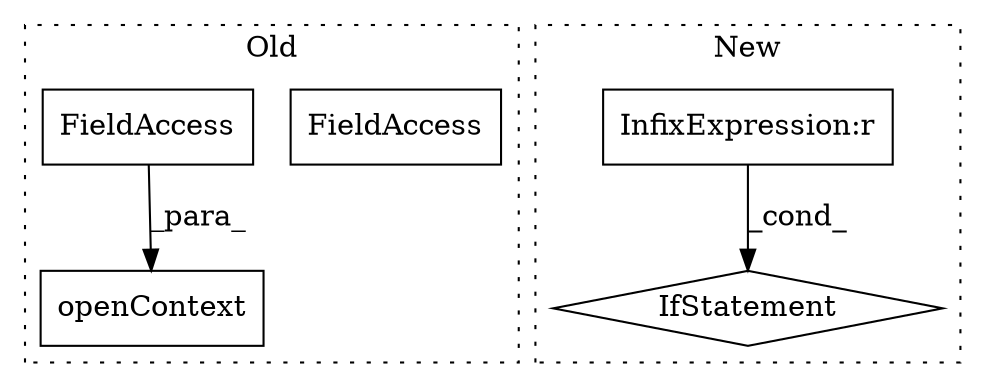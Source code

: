 digraph G {
subgraph cluster0 {
1 [label="openContext" a="32" s="3625,3647" l="12,1" shape="box"];
4 [label="FieldAccess" a="22" s="3637" l="10" shape="box"];
5 [label="FieldAccess" a="22" s="3637" l="10" shape="box"];
label = "Old";
style="dotted";
}
subgraph cluster1 {
2 [label="IfStatement" a="25" s="4002,4022" l="4,2" shape="diamond"];
3 [label="InfixExpression:r" a="27" s="4016" l="4" shape="box"];
label = "New";
style="dotted";
}
3 -> 2 [label="_cond_"];
5 -> 1 [label="_para_"];
}